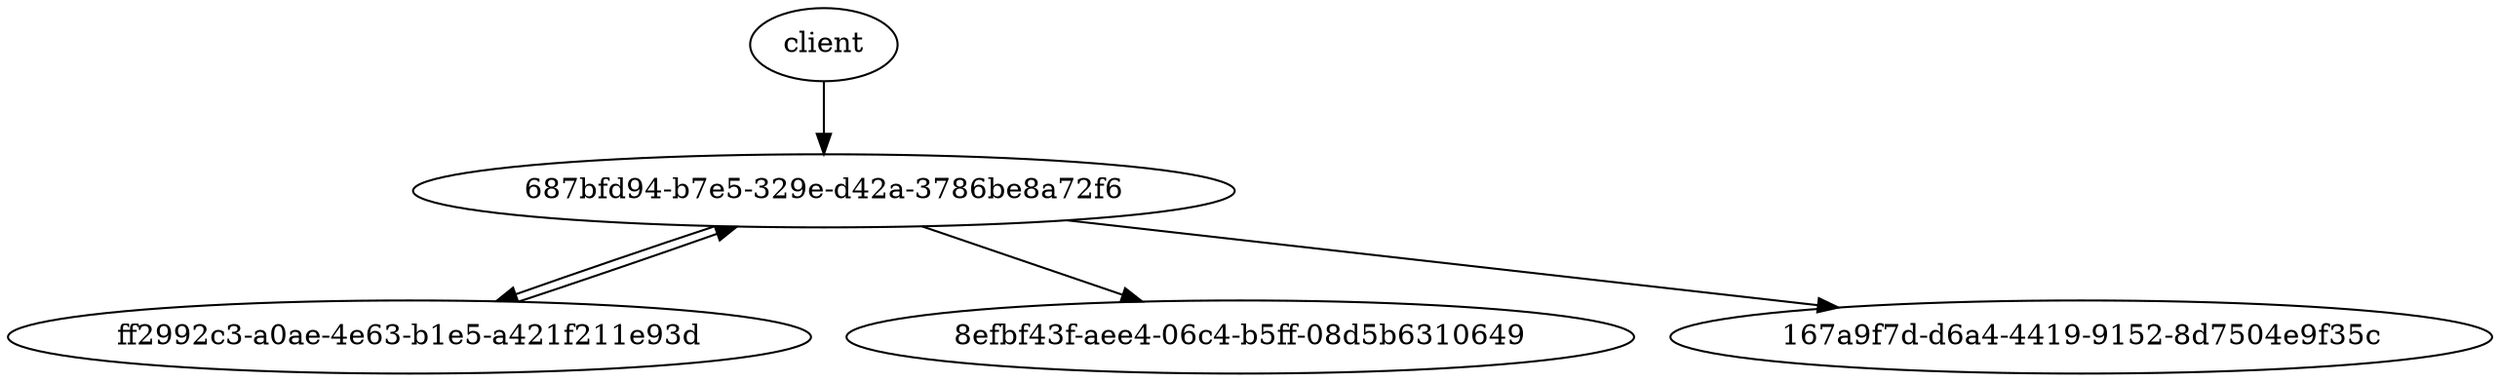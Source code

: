 // Test Home Request
digraph {
	client [label=client]
	"687bfd94-b7e5-329e-d42a-3786be8a72f6" [label="687bfd94-b7e5-329e-d42a-3786be8a72f6"]
	client -> "687bfd94-b7e5-329e-d42a-3786be8a72f6"
	"ff2992c3-a0ae-4e63-b1e5-a421f211e93d" [label="ff2992c3-a0ae-4e63-b1e5-a421f211e93d"]
	"687bfd94-b7e5-329e-d42a-3786be8a72f6" -> "ff2992c3-a0ae-4e63-b1e5-a421f211e93d"
	"8efbf43f-aee4-06c4-b5ff-08d5b6310649" [label="8efbf43f-aee4-06c4-b5ff-08d5b6310649"]
	"687bfd94-b7e5-329e-d42a-3786be8a72f6" -> "8efbf43f-aee4-06c4-b5ff-08d5b6310649"
	"167a9f7d-d6a4-4419-9152-8d7504e9f35c" [label="167a9f7d-d6a4-4419-9152-8d7504e9f35c"]
	"687bfd94-b7e5-329e-d42a-3786be8a72f6" -> "167a9f7d-d6a4-4419-9152-8d7504e9f35c"
	"ff2992c3-a0ae-4e63-b1e5-a421f211e93d" -> "687bfd94-b7e5-329e-d42a-3786be8a72f6"
}
